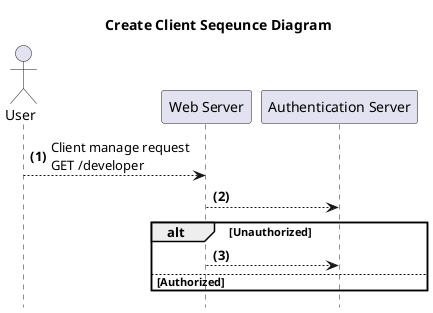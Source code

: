 @startuml createClient
title **Create Client** Seqeunce Diagram
hide footbox
actor User
autonumber "<b>(0)"
"User" --> "Web Server": Client manage request\nGET /developer
"Web Server" --> "Authentication Server": 
alt Unauthorized 
    "Web Server" --> "Authentication Server":
else Authorized
end
@enduml